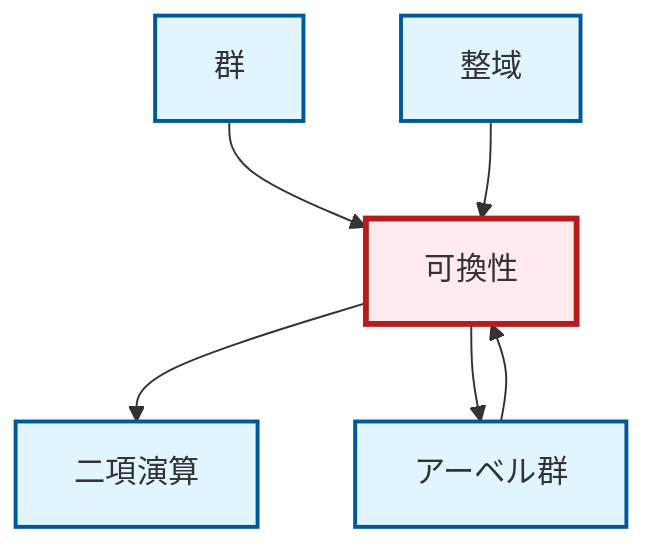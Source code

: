 graph TD
    classDef definition fill:#e1f5fe,stroke:#01579b,stroke-width:2px
    classDef theorem fill:#f3e5f5,stroke:#4a148c,stroke-width:2px
    classDef axiom fill:#fff3e0,stroke:#e65100,stroke-width:2px
    classDef example fill:#e8f5e9,stroke:#1b5e20,stroke-width:2px
    classDef current fill:#ffebee,stroke:#b71c1c,stroke-width:3px
    def-integral-domain["整域"]:::definition
    def-commutativity["可換性"]:::definition
    def-binary-operation["二項演算"]:::definition
    def-group["群"]:::definition
    def-abelian-group["アーベル群"]:::definition
    def-group --> def-commutativity
    def-commutativity --> def-binary-operation
    def-abelian-group --> def-commutativity
    def-commutativity --> def-abelian-group
    def-integral-domain --> def-commutativity
    class def-commutativity current